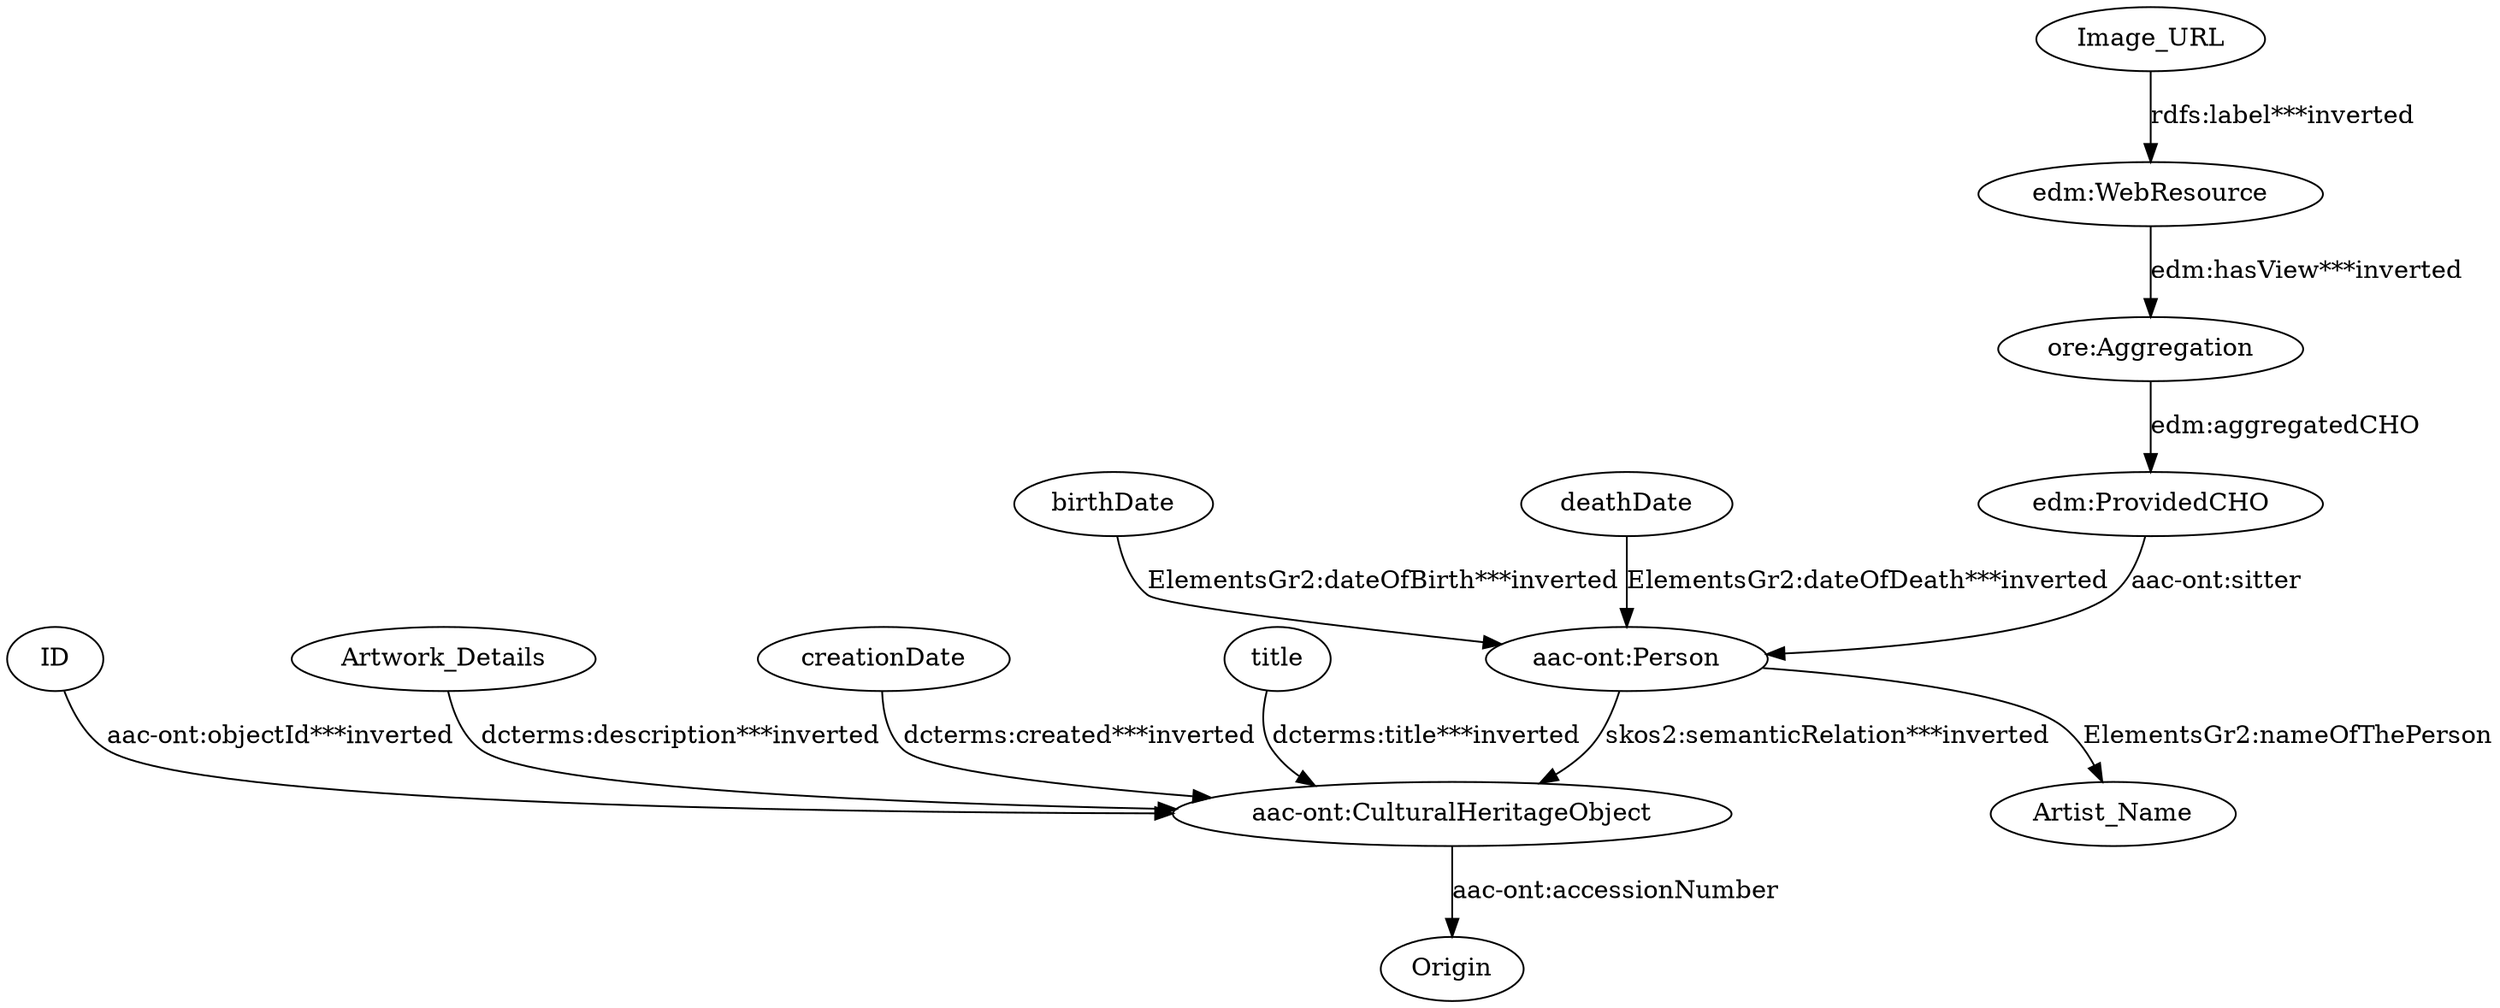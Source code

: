 digraph {
  Artwork_Details [type=attribute_name,label=Artwork_Details]
  "aac-ont:CulturalHeritageObject1" [type=class_uri,label="aac-ont:CulturalHeritageObject"]
  ID [type=attribute_name,label=ID]
  Image_URL [type=attribute_name,label=Image_URL]
  "edm:WebResource1" [type=class_uri,label="edm:WebResource"]
  Origin [type=attribute_name,label=Origin]
  "aac-ont:Person1" [type=class_uri,label="aac-ont:Person"]
  Artist_Name [type=attribute_name,label=Artist_Name]
  birthDate [type=attribute_name,label=birthDate]
  creationDate [type=attribute_name,label=creationDate]
  deathDate [type=attribute_name,label=deathDate]
  "edm:ProvidedCHO" [type=class_uri,label="edm:ProvidedCHO"]
  "ore:Aggregation" [type=class_uri,label="ore:Aggregation"]
  title [type=attribute_name,label=title]
  Artwork_Details -> "aac-ont:CulturalHeritageObject1" [type=st_property_uri,label="dcterms:description***inverted",weight=1]
  ID -> "aac-ont:CulturalHeritageObject1" [type=st_property_uri,label="aac-ont:objectId***inverted",weight=1]
  Image_URL -> "edm:WebResource1" [type=st_property_uri,label="rdfs:label***inverted",weight=1]
  "aac-ont:CulturalHeritageObject1" -> Origin [label="aac-ont:accessionNumber",type=st_property_uri]
  "aac-ont:Person1" -> Artist_Name [label="ElementsGr2:nameOfThePerson",type=st_property_uri]
  "aac-ont:Person1" -> "aac-ont:CulturalHeritageObject1" [type=inherited,label="skos2:semanticRelation***inverted",weight=4]
  birthDate -> "aac-ont:Person1" [type=st_property_uri,label="ElementsGr2:dateOfBirth***inverted",weight=1]
  creationDate -> "aac-ont:CulturalHeritageObject1" [type=st_property_uri,label="dcterms:created***inverted",weight=1]
  deathDate -> "aac-ont:Person1" [type=st_property_uri,label="ElementsGr2:dateOfDeath***inverted",weight=1]
  "edm:ProvidedCHO" -> "aac-ont:Person1" [label="aac-ont:sitter",type=direct_property_uri,weight=1]
  "edm:WebResource1" -> "ore:Aggregation" [type=direct_property_uri,label="edm:hasView***inverted",weight=1]
  "ore:Aggregation" -> "edm:ProvidedCHO" [label="edm:aggregatedCHO",type=direct_property_uri,weight=1]
  title -> "aac-ont:CulturalHeritageObject1" [type=st_property_uri,label="dcterms:title***inverted",weight=1]
}

